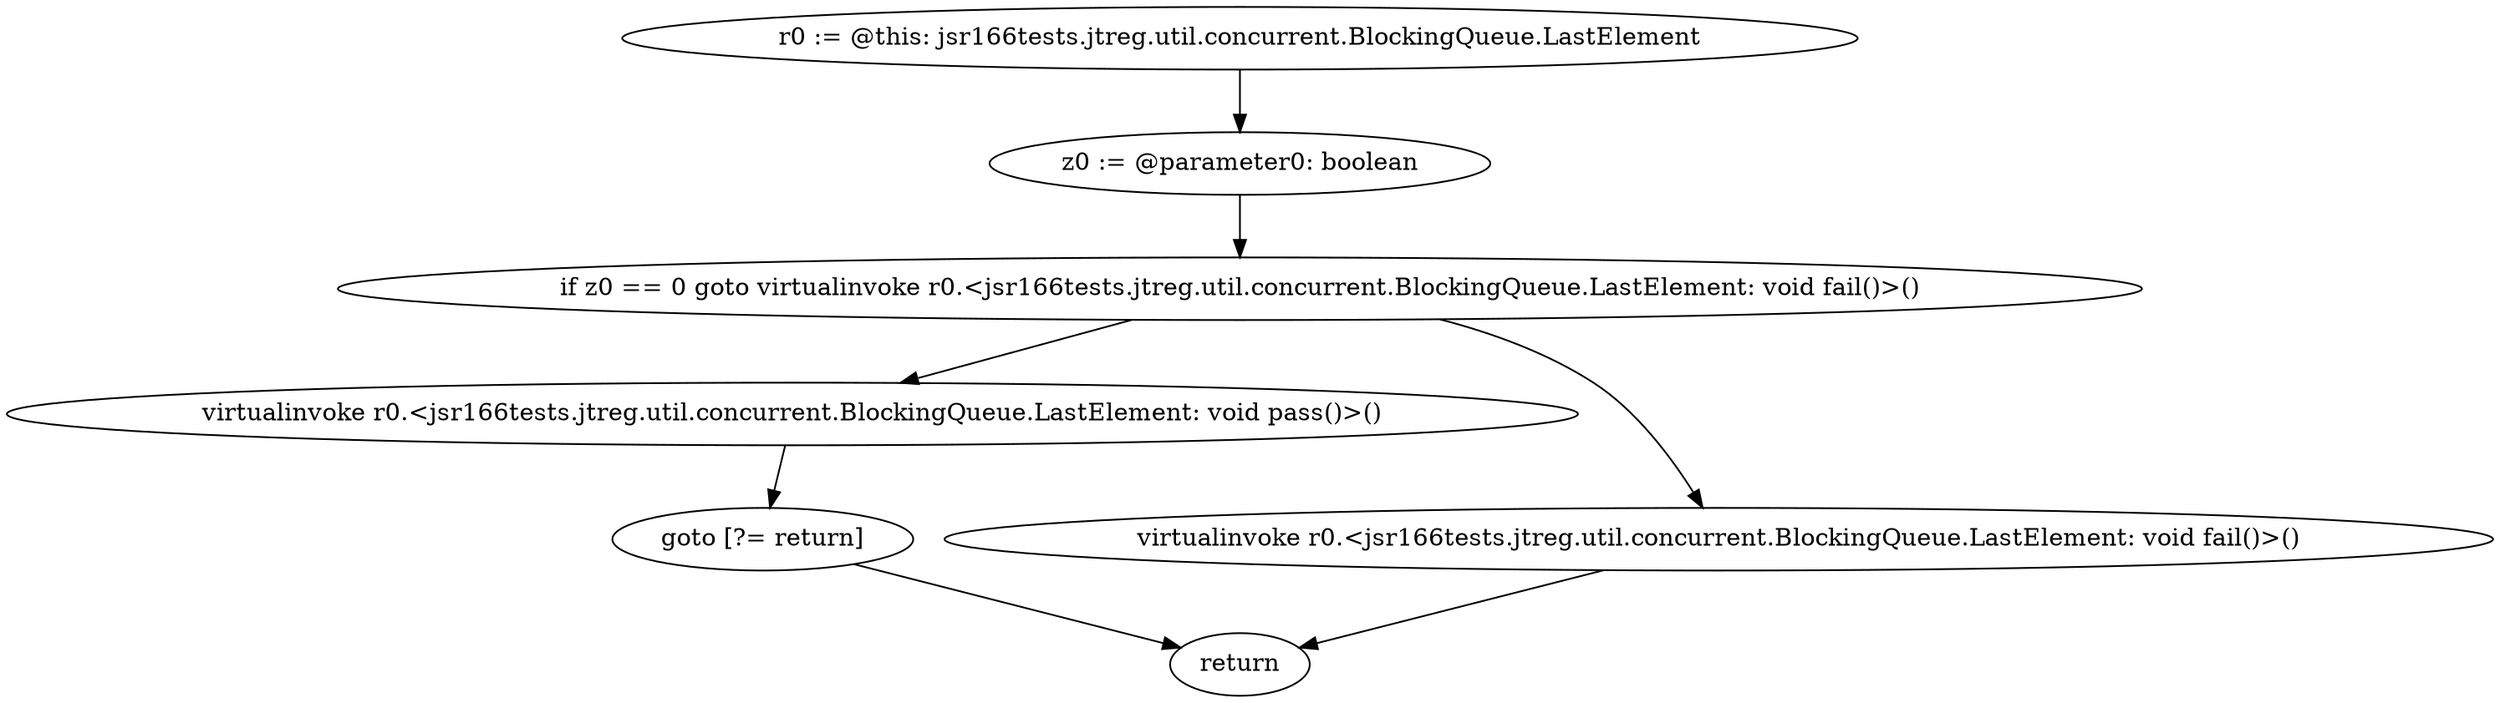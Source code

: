 digraph "unitGraph" {
    "r0 := @this: jsr166tests.jtreg.util.concurrent.BlockingQueue.LastElement"
    "z0 := @parameter0: boolean"
    "if z0 == 0 goto virtualinvoke r0.<jsr166tests.jtreg.util.concurrent.BlockingQueue.LastElement: void fail()>()"
    "virtualinvoke r0.<jsr166tests.jtreg.util.concurrent.BlockingQueue.LastElement: void pass()>()"
    "goto [?= return]"
    "virtualinvoke r0.<jsr166tests.jtreg.util.concurrent.BlockingQueue.LastElement: void fail()>()"
    "return"
    "r0 := @this: jsr166tests.jtreg.util.concurrent.BlockingQueue.LastElement"->"z0 := @parameter0: boolean";
    "z0 := @parameter0: boolean"->"if z0 == 0 goto virtualinvoke r0.<jsr166tests.jtreg.util.concurrent.BlockingQueue.LastElement: void fail()>()";
    "if z0 == 0 goto virtualinvoke r0.<jsr166tests.jtreg.util.concurrent.BlockingQueue.LastElement: void fail()>()"->"virtualinvoke r0.<jsr166tests.jtreg.util.concurrent.BlockingQueue.LastElement: void pass()>()";
    "if z0 == 0 goto virtualinvoke r0.<jsr166tests.jtreg.util.concurrent.BlockingQueue.LastElement: void fail()>()"->"virtualinvoke r0.<jsr166tests.jtreg.util.concurrent.BlockingQueue.LastElement: void fail()>()";
    "virtualinvoke r0.<jsr166tests.jtreg.util.concurrent.BlockingQueue.LastElement: void pass()>()"->"goto [?= return]";
    "goto [?= return]"->"return";
    "virtualinvoke r0.<jsr166tests.jtreg.util.concurrent.BlockingQueue.LastElement: void fail()>()"->"return";
}
